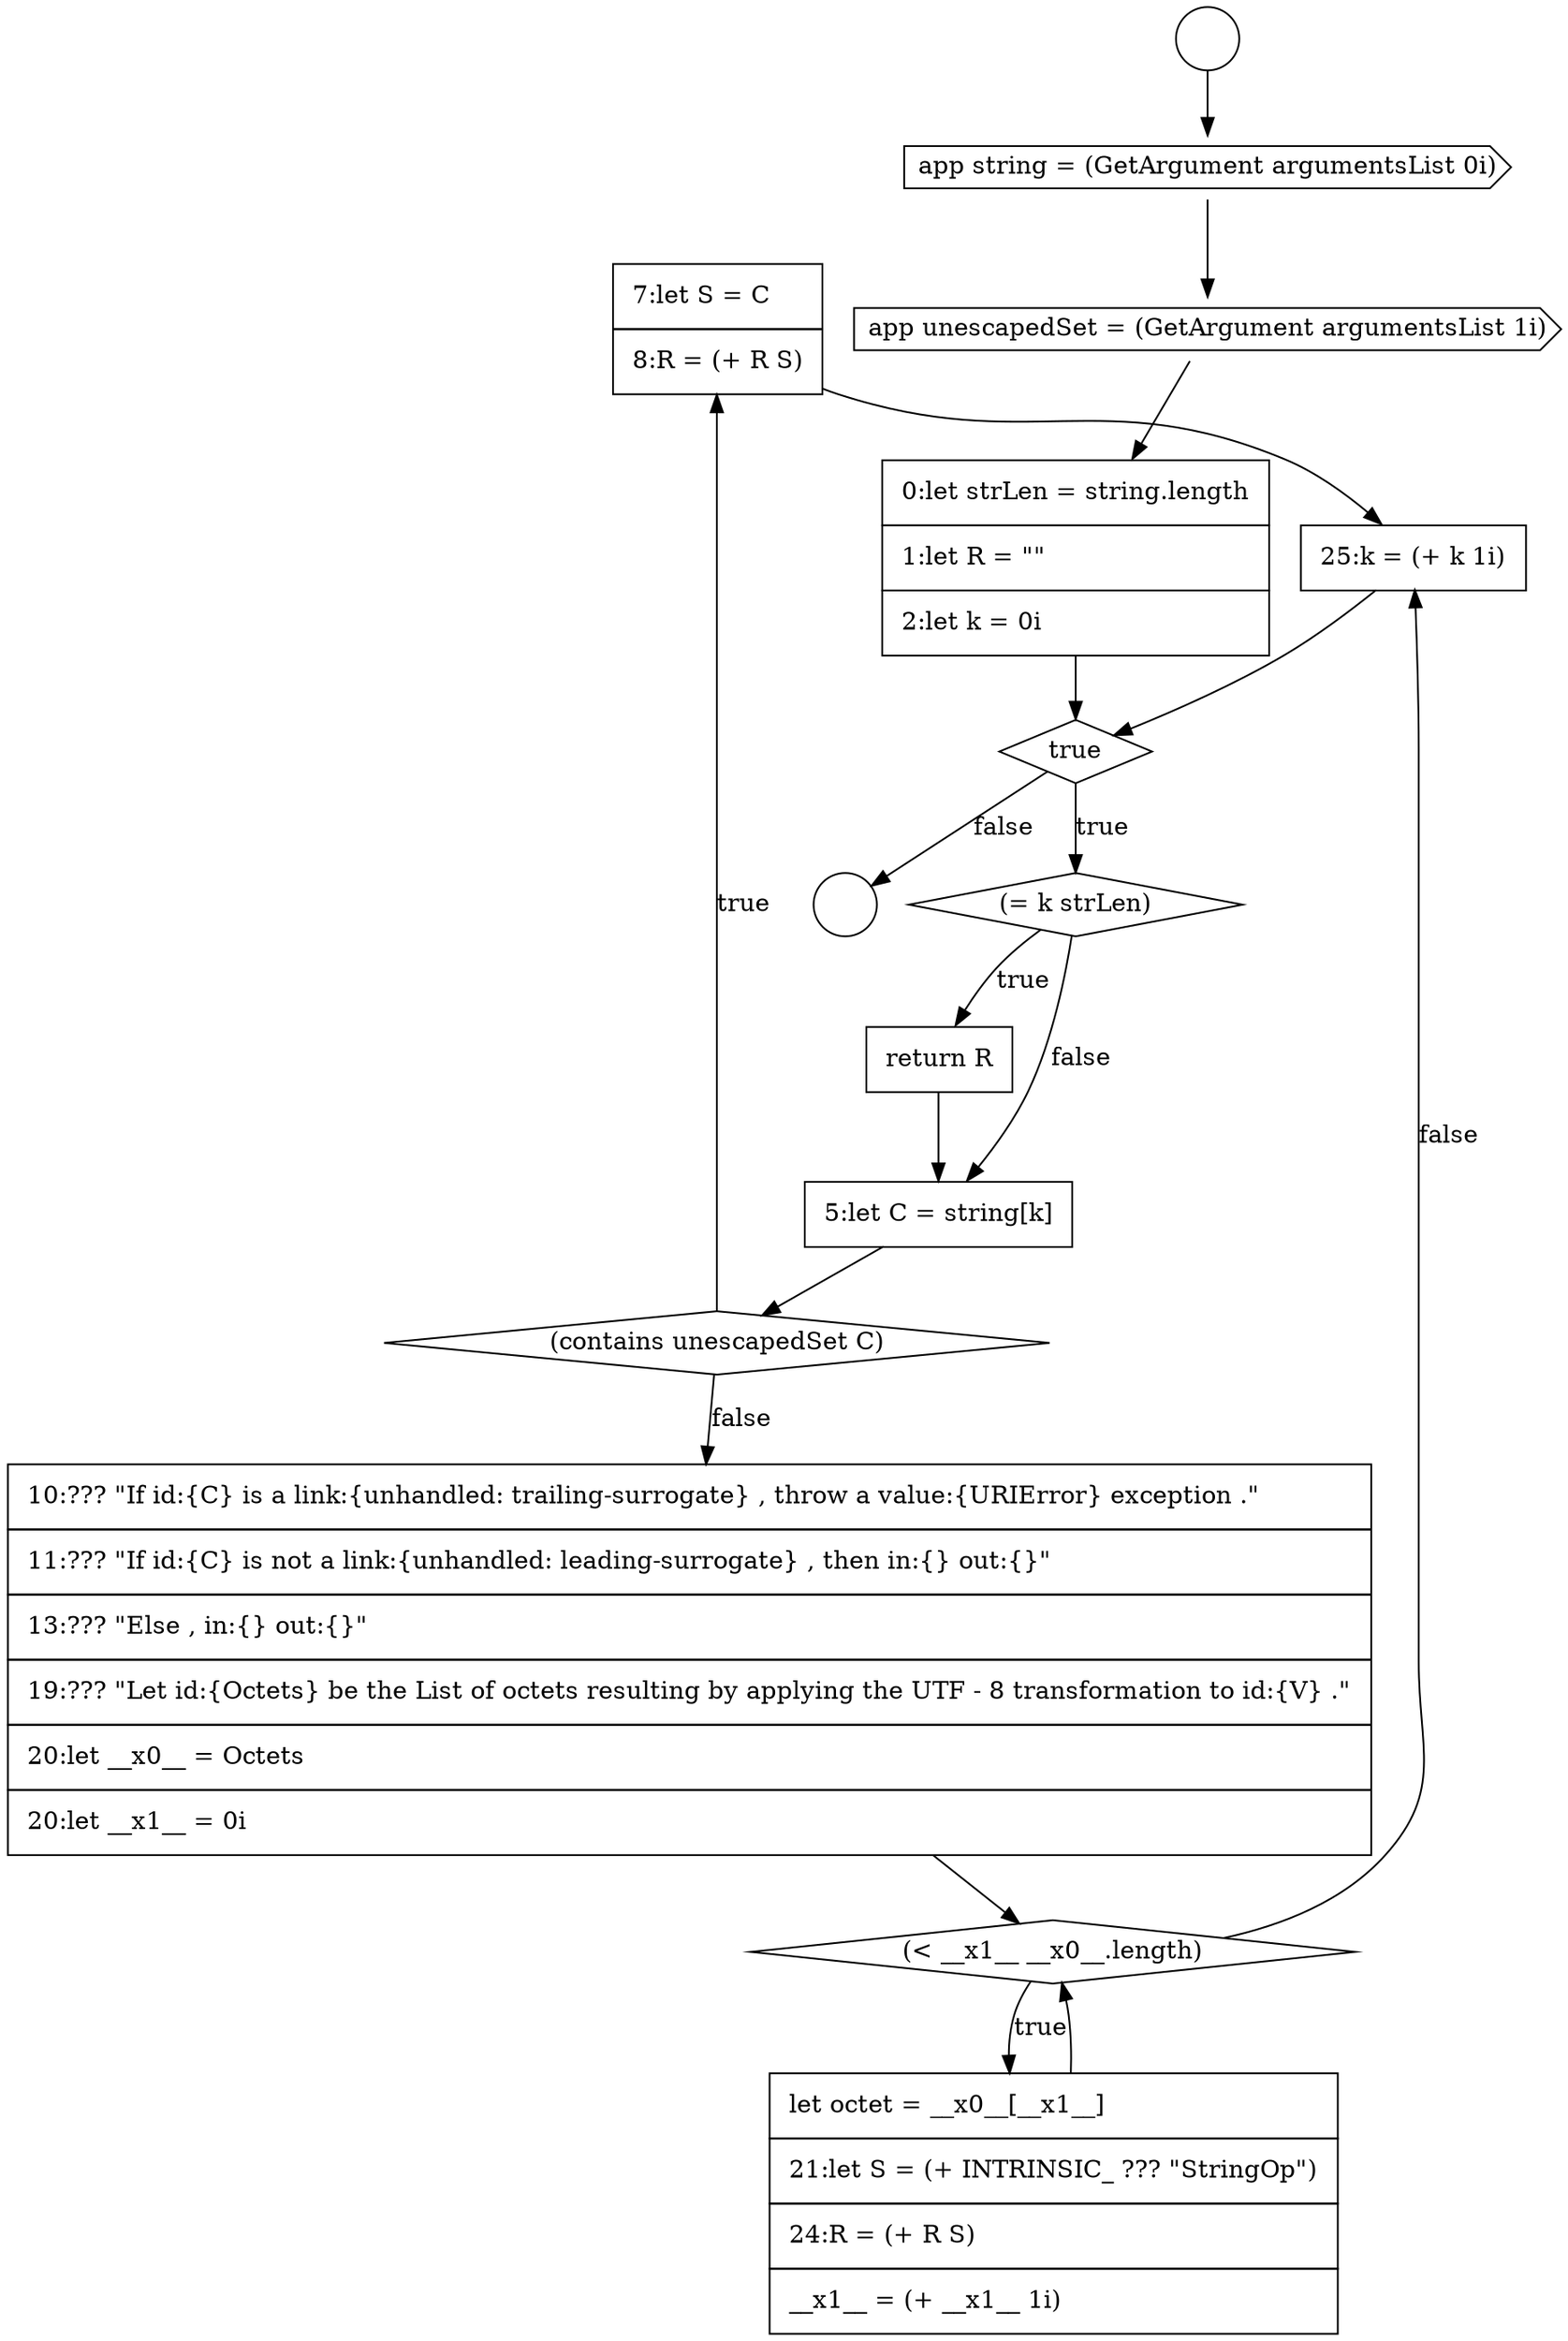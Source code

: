 digraph {
  node11513 [shape=none, margin=0, label=<<font color="black">
    <table border="0" cellborder="1" cellspacing="0" cellpadding="10">
      <tr><td align="left">7:let S = C</td></tr>
      <tr><td align="left">8:R = (+ R S)</td></tr>
    </table>
  </font>> color="black" fillcolor="white" style=filled]
  node11505 [shape=cds, label=<<font color="black">app string = (GetArgument argumentsList 0i)</font>> color="black" fillcolor="white" style=filled]
  node11503 [shape=circle label=" " color="black" fillcolor="white" style=filled]
  node11515 [shape=diamond, label=<<font color="black">(&lt; __x1__ __x0__.length)</font>> color="black" fillcolor="white" style=filled]
  node11508 [shape=diamond, label=<<font color="black">true</font>> color="black" fillcolor="white" style=filled]
  node11507 [shape=none, margin=0, label=<<font color="black">
    <table border="0" cellborder="1" cellspacing="0" cellpadding="10">
      <tr><td align="left">0:let strLen = string.length</td></tr>
      <tr><td align="left">1:let R = &quot;&quot;</td></tr>
      <tr><td align="left">2:let k = 0i</td></tr>
    </table>
  </font>> color="black" fillcolor="white" style=filled]
  node11514 [shape=none, margin=0, label=<<font color="black">
    <table border="0" cellborder="1" cellspacing="0" cellpadding="10">
      <tr><td align="left">10:??? &quot;If id:{C} is a link:{unhandled: trailing-surrogate} , throw a value:{URIError} exception .&quot;</td></tr>
      <tr><td align="left">11:??? &quot;If id:{C} is not a link:{unhandled: leading-surrogate} , then in:{} out:{}&quot;</td></tr>
      <tr><td align="left">13:??? &quot;Else , in:{} out:{}&quot;</td></tr>
      <tr><td align="left">19:??? &quot;Let id:{Octets} be the List of octets resulting by applying the UTF - 8 transformation to id:{V} .&quot;</td></tr>
      <tr><td align="left">20:let __x0__ = Octets</td></tr>
      <tr><td align="left">20:let __x1__ = 0i</td></tr>
    </table>
  </font>> color="black" fillcolor="white" style=filled]
  node11509 [shape=diamond, label=<<font color="black">(= k strLen)</font>> color="black" fillcolor="white" style=filled]
  node11511 [shape=none, margin=0, label=<<font color="black">
    <table border="0" cellborder="1" cellspacing="0" cellpadding="10">
      <tr><td align="left">5:let C = string[k]</td></tr>
    </table>
  </font>> color="black" fillcolor="white" style=filled]
  node11504 [shape=circle label=" " color="black" fillcolor="white" style=filled]
  node11517 [shape=none, margin=0, label=<<font color="black">
    <table border="0" cellborder="1" cellspacing="0" cellpadding="10">
      <tr><td align="left">25:k = (+ k 1i)</td></tr>
    </table>
  </font>> color="black" fillcolor="white" style=filled]
  node11512 [shape=diamond, label=<<font color="black">(contains unescapedSet C)</font>> color="black" fillcolor="white" style=filled]
  node11510 [shape=none, margin=0, label=<<font color="black">
    <table border="0" cellborder="1" cellspacing="0" cellpadding="10">
      <tr><td align="left">return R</td></tr>
    </table>
  </font>> color="black" fillcolor="white" style=filled]
  node11516 [shape=none, margin=0, label=<<font color="black">
    <table border="0" cellborder="1" cellspacing="0" cellpadding="10">
      <tr><td align="left">let octet = __x0__[__x1__]</td></tr>
      <tr><td align="left">21:let S = (+ INTRINSIC_ ??? &quot;StringOp&quot;)</td></tr>
      <tr><td align="left">24:R = (+ R S)</td></tr>
      <tr><td align="left">__x1__ = (+ __x1__ 1i)</td></tr>
    </table>
  </font>> color="black" fillcolor="white" style=filled]
  node11506 [shape=cds, label=<<font color="black">app unescapedSet = (GetArgument argumentsList 1i)</font>> color="black" fillcolor="white" style=filled]
  node11514 -> node11515 [ color="black"]
  node11508 -> node11509 [label=<<font color="black">true</font>> color="black"]
  node11508 -> node11504 [label=<<font color="black">false</font>> color="black"]
  node11510 -> node11511 [ color="black"]
  node11512 -> node11513 [label=<<font color="black">true</font>> color="black"]
  node11512 -> node11514 [label=<<font color="black">false</font>> color="black"]
  node11505 -> node11506 [ color="black"]
  node11506 -> node11507 [ color="black"]
  node11511 -> node11512 [ color="black"]
  node11509 -> node11510 [label=<<font color="black">true</font>> color="black"]
  node11509 -> node11511 [label=<<font color="black">false</font>> color="black"]
  node11517 -> node11508 [ color="black"]
  node11515 -> node11516 [label=<<font color="black">true</font>> color="black"]
  node11515 -> node11517 [label=<<font color="black">false</font>> color="black"]
  node11513 -> node11517 [ color="black"]
  node11503 -> node11505 [ color="black"]
  node11507 -> node11508 [ color="black"]
  node11516 -> node11515 [ color="black"]
}
